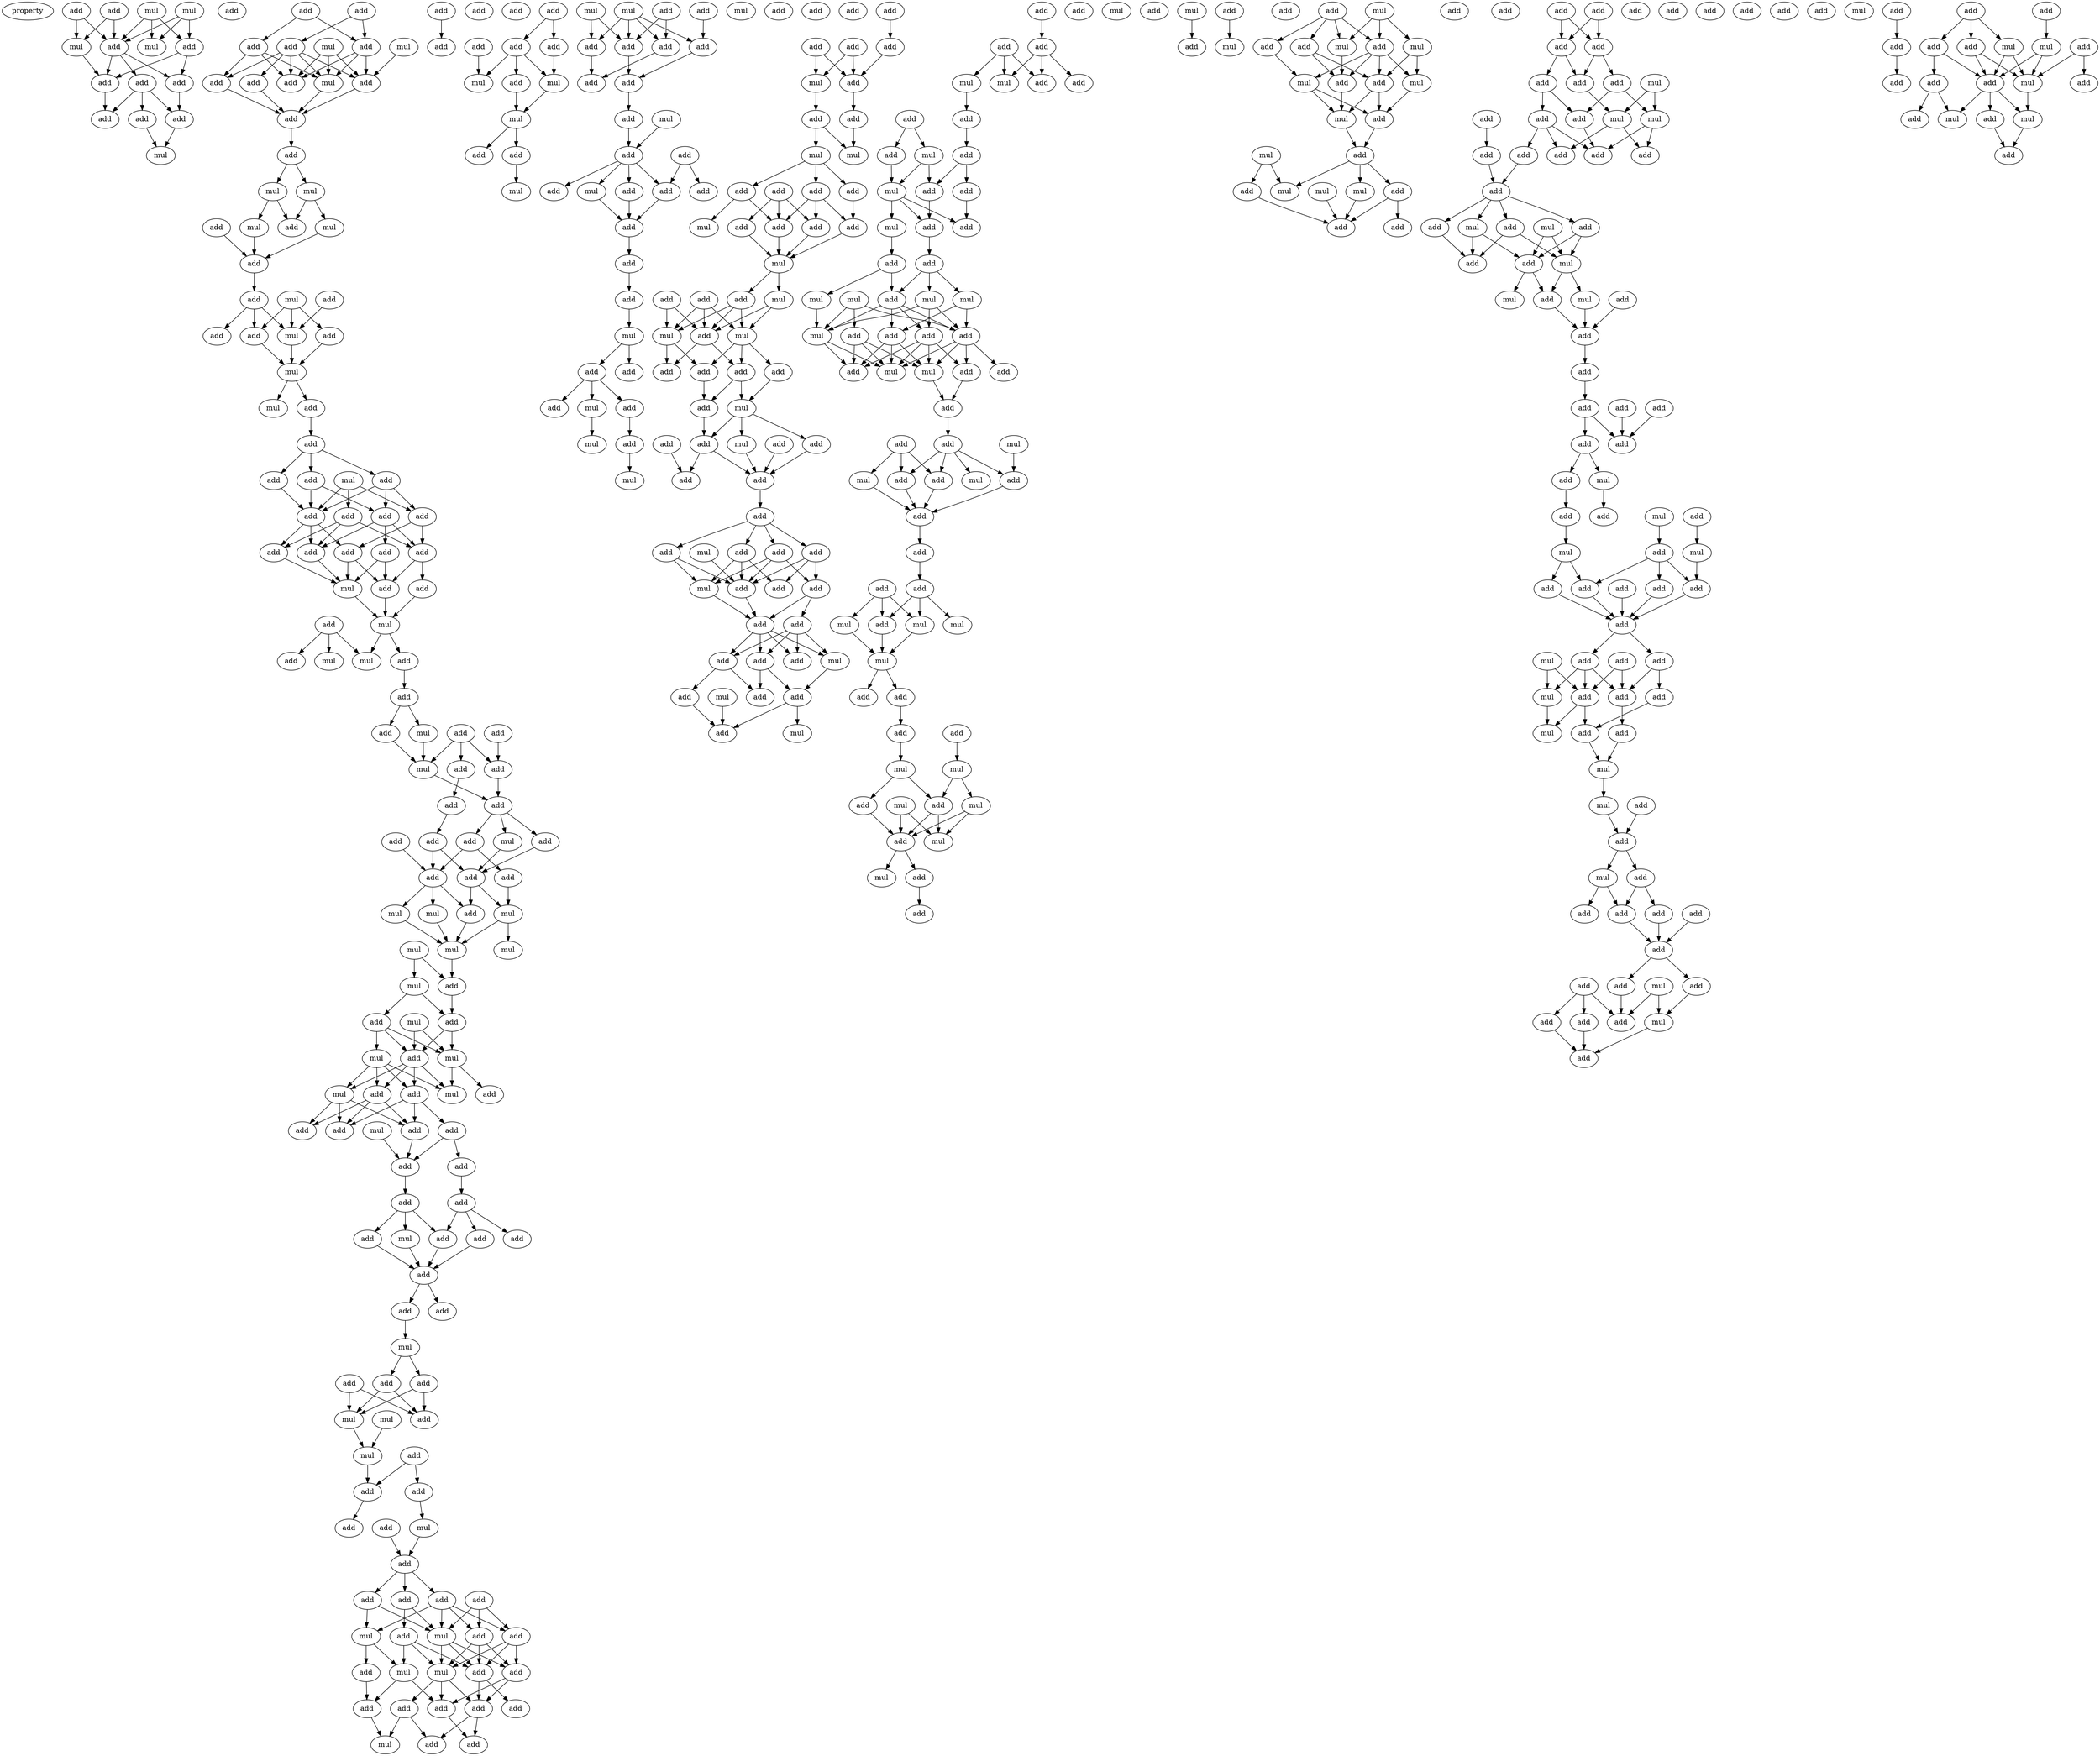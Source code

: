 digraph {
    node [fontcolor=black]
    property [mul=2,lf=1.1]
    0 [ label = mul ];
    1 [ label = mul ];
    2 [ label = add ];
    3 [ label = add ];
    4 [ label = mul ];
    5 [ label = add ];
    6 [ label = add ];
    7 [ label = mul ];
    8 [ label = add ];
    9 [ label = add ];
    10 [ label = add ];
    11 [ label = add ];
    12 [ label = add ];
    13 [ label = add ];
    14 [ label = mul ];
    15 [ label = add ];
    16 [ label = add ];
    17 [ label = add ];
    18 [ label = mul ];
    19 [ label = add ];
    20 [ label = add ];
    21 [ label = mul ];
    22 [ label = add ];
    23 [ label = mul ];
    24 [ label = add ];
    25 [ label = add ];
    26 [ label = add ];
    27 [ label = add ];
    28 [ label = add ];
    29 [ label = add ];
    30 [ label = add ];
    31 [ label = add ];
    32 [ label = mul ];
    33 [ label = mul ];
    34 [ label = mul ];
    35 [ label = add ];
    36 [ label = add ];
    37 [ label = add ];
    38 [ label = mul ];
    39 [ label = add ];
    40 [ label = add ];
    41 [ label = mul ];
    42 [ label = add ];
    43 [ label = mul ];
    44 [ label = add ];
    45 [ label = add ];
    46 [ label = add ];
    47 [ label = mul ];
    48 [ label = mul ];
    49 [ label = add ];
    50 [ label = add ];
    51 [ label = add ];
    52 [ label = mul ];
    53 [ label = add ];
    54 [ label = add ];
    55 [ label = add ];
    56 [ label = add ];
    57 [ label = add ];
    58 [ label = add ];
    59 [ label = add ];
    60 [ label = add ];
    61 [ label = add ];
    62 [ label = add ];
    63 [ label = add ];
    64 [ label = add ];
    65 [ label = mul ];
    66 [ label = add ];
    67 [ label = add ];
    68 [ label = add ];
    69 [ label = mul ];
    70 [ label = mul ];
    71 [ label = add ];
    72 [ label = add ];
    73 [ label = mul ];
    74 [ label = add ];
    75 [ label = add ];
    76 [ label = add ];
    77 [ label = add ];
    78 [ label = mul ];
    79 [ label = mul ];
    80 [ label = add ];
    81 [ label = add ];
    82 [ label = add ];
    83 [ label = add ];
    84 [ label = mul ];
    85 [ label = add ];
    86 [ label = add ];
    87 [ label = add ];
    88 [ label = add ];
    89 [ label = add ];
    90 [ label = add ];
    91 [ label = add ];
    92 [ label = add ];
    93 [ label = mul ];
    94 [ label = mul ];
    95 [ label = mul ];
    96 [ label = mul ];
    97 [ label = mul ];
    98 [ label = mul ];
    99 [ label = add ];
    100 [ label = mul ];
    101 [ label = add ];
    102 [ label = mul ];
    103 [ label = add ];
    104 [ label = add ];
    105 [ label = mul ];
    106 [ label = mul ];
    107 [ label = mul ];
    108 [ label = add ];
    109 [ label = add ];
    110 [ label = add ];
    111 [ label = mul ];
    112 [ label = mul ];
    113 [ label = add ];
    114 [ label = add ];
    115 [ label = add ];
    116 [ label = add ];
    117 [ label = add ];
    118 [ label = add ];
    119 [ label = add ];
    120 [ label = add ];
    121 [ label = add ];
    122 [ label = add ];
    123 [ label = mul ];
    124 [ label = add ];
    125 [ label = add ];
    126 [ label = add ];
    127 [ label = add ];
    128 [ label = add ];
    129 [ label = mul ];
    130 [ label = add ];
    131 [ label = add ];
    132 [ label = add ];
    133 [ label = mul ];
    134 [ label = mul ];
    135 [ label = add ];
    136 [ label = mul ];
    137 [ label = add ];
    138 [ label = add ];
    139 [ label = add ];
    140 [ label = add ];
    141 [ label = add ];
    142 [ label = mul ];
    143 [ label = add ];
    144 [ label = add ];
    145 [ label = add ];
    146 [ label = add ];
    147 [ label = add ];
    148 [ label = add ];
    149 [ label = mul ];
    150 [ label = add ];
    151 [ label = add ];
    152 [ label = mul ];
    153 [ label = add ];
    154 [ label = mul ];
    155 [ label = add ];
    156 [ label = mul ];
    157 [ label = add ];
    158 [ label = add ];
    159 [ label = add ];
    160 [ label = add ];
    161 [ label = add ];
    162 [ label = add ];
    163 [ label = mul ];
    164 [ label = add ];
    165 [ label = add ];
    166 [ label = add ];
    167 [ label = add ];
    168 [ label = add ];
    169 [ label = add ];
    170 [ label = mul ];
    171 [ label = mul ];
    172 [ label = add ];
    173 [ label = mul ];
    174 [ label = add ];
    175 [ label = add ];
    176 [ label = mul ];
    177 [ label = mul ];
    178 [ label = add ];
    179 [ label = add ];
    180 [ label = mul ];
    181 [ label = add ];
    182 [ label = add ];
    183 [ label = add ];
    184 [ label = add ];
    185 [ label = add ];
    186 [ label = add ];
    187 [ label = add ];
    188 [ label = mul ];
    189 [ label = add ];
    190 [ label = add ];
    191 [ label = add ];
    192 [ label = add ];
    193 [ label = add ];
    194 [ label = add ];
    195 [ label = mul ];
    196 [ label = add ];
    197 [ label = add ];
    198 [ label = mul ];
    199 [ label = add ];
    200 [ label = add ];
    201 [ label = add ];
    202 [ label = mul ];
    203 [ label = add ];
    204 [ label = add ];
    205 [ label = add ];
    206 [ label = mul ];
    207 [ label = add ];
    208 [ label = add ];
    209 [ label = add ];
    210 [ label = mul ];
    211 [ label = mul ];
    212 [ label = add ];
    213 [ label = add ];
    214 [ label = add ];
    215 [ label = add ];
    216 [ label = add ];
    217 [ label = mul ];
    218 [ label = add ];
    219 [ label = add ];
    220 [ label = mul ];
    221 [ label = mul ];
    222 [ label = add ];
    223 [ label = add ];
    224 [ label = add ];
    225 [ label = add ];
    226 [ label = add ];
    227 [ label = add ];
    228 [ label = add ];
    229 [ label = mul ];
    230 [ label = add ];
    231 [ label = mul ];
    232 [ label = add ];
    233 [ label = add ];
    234 [ label = add ];
    235 [ label = mul ];
    236 [ label = add ];
    237 [ label = mul ];
    238 [ label = mul ];
    239 [ label = add ];
    240 [ label = add ];
    241 [ label = add ];
    242 [ label = add ];
    243 [ label = mul ];
    244 [ label = add ];
    245 [ label = add ];
    246 [ label = add ];
    247 [ label = add ];
    248 [ label = add ];
    249 [ label = mul ];
    250 [ label = add ];
    251 [ label = add ];
    252 [ label = add ];
    253 [ label = add ];
    254 [ label = add ];
    255 [ label = mul ];
    256 [ label = add ];
    257 [ label = add ];
    258 [ label = mul ];
    259 [ label = add ];
    260 [ label = add ];
    261 [ label = add ];
    262 [ label = add ];
    263 [ label = add ];
    264 [ label = add ];
    265 [ label = mul ];
    266 [ label = add ];
    267 [ label = add ];
    268 [ label = add ];
    269 [ label = mul ];
    270 [ label = add ];
    271 [ label = add ];
    272 [ label = mul ];
    273 [ label = add ];
    274 [ label = add ];
    275 [ label = add ];
    276 [ label = add ];
    277 [ label = mul ];
    278 [ label = mul ];
    279 [ label = add ];
    280 [ label = add ];
    281 [ label = add ];
    282 [ label = add ];
    283 [ label = mul ];
    284 [ label = add ];
    285 [ label = add ];
    286 [ label = add ];
    287 [ label = mul ];
    288 [ label = add ];
    289 [ label = add ];
    290 [ label = mul ];
    291 [ label = add ];
    292 [ label = add ];
    293 [ label = add ];
    294 [ label = add ];
    295 [ label = add ];
    296 [ label = mul ];
    297 [ label = mul ];
    298 [ label = mul ];
    299 [ label = mul ];
    300 [ label = add ];
    301 [ label = add ];
    302 [ label = add ];
    303 [ label = add ];
    304 [ label = mul ];
    305 [ label = add ];
    306 [ label = mul ];
    307 [ label = mul ];
    308 [ label = add ];
    309 [ label = add ];
    310 [ label = add ];
    311 [ label = add ];
    312 [ label = mul ];
    313 [ label = add ];
    314 [ label = add ];
    315 [ label = add ];
    316 [ label = mul ];
    317 [ label = mul ];
    318 [ label = add ];
    319 [ label = add ];
    320 [ label = mul ];
    321 [ label = add ];
    322 [ label = add ];
    323 [ label = add ];
    324 [ label = mul ];
    325 [ label = add ];
    326 [ label = mul ];
    327 [ label = mul ];
    328 [ label = add ];
    329 [ label = mul ];
    330 [ label = mul ];
    331 [ label = add ];
    332 [ label = add ];
    333 [ label = add ];
    334 [ label = add ];
    335 [ label = add ];
    336 [ label = mul ];
    337 [ label = mul ];
    338 [ label = mul ];
    339 [ label = add ];
    340 [ label = add ];
    341 [ label = mul ];
    342 [ label = add ];
    343 [ label = add ];
    344 [ label = mul ];
    345 [ label = add ];
    346 [ label = mul ];
    347 [ label = mul ];
    348 [ label = add ];
    349 [ label = add ];
    350 [ label = add ];
    351 [ label = mul ];
    352 [ label = add ];
    353 [ label = add ];
    354 [ label = mul ];
    355 [ label = mul ];
    356 [ label = add ];
    357 [ label = add ];
    358 [ label = mul ];
    359 [ label = add ];
    360 [ label = mul ];
    361 [ label = mul ];
    362 [ label = add ];
    363 [ label = mul ];
    364 [ label = add ];
    365 [ label = add ];
    366 [ label = mul ];
    367 [ label = mul ];
    368 [ label = add ];
    369 [ label = mul ];
    370 [ label = add ];
    371 [ label = add ];
    372 [ label = add ];
    373 [ label = add ];
    374 [ label = add ];
    375 [ label = add ];
    376 [ label = add ];
    377 [ label = add ];
    378 [ label = add ];
    379 [ label = mul ];
    380 [ label = add ];
    381 [ label = add ];
    382 [ label = add ];
    383 [ label = add ];
    384 [ label = mul ];
    385 [ label = mul ];
    386 [ label = add ];
    387 [ label = add ];
    388 [ label = add ];
    389 [ label = add ];
    390 [ label = add ];
    391 [ label = add ];
    392 [ label = add ];
    393 [ label = add ];
    394 [ label = mul ];
    395 [ label = mul ];
    396 [ label = add ];
    397 [ label = add ];
    398 [ label = add ];
    399 [ label = add ];
    400 [ label = mul ];
    401 [ label = add ];
    402 [ label = mul ];
    403 [ label = mul ];
    404 [ label = add ];
    405 [ label = add ];
    406 [ label = add ];
    407 [ label = add ];
    408 [ label = add ];
    409 [ label = add ];
    410 [ label = add ];
    411 [ label = add ];
    412 [ label = add ];
    413 [ label = add ];
    414 [ label = add ];
    415 [ label = mul ];
    416 [ label = mul ];
    417 [ label = add ];
    418 [ label = add ];
    419 [ label = add ];
    420 [ label = add ];
    421 [ label = mul ];
    422 [ label = mul ];
    423 [ label = add ];
    424 [ label = add ];
    425 [ label = add ];
    426 [ label = add ];
    427 [ label = add ];
    428 [ label = add ];
    429 [ label = add ];
    430 [ label = mul ];
    431 [ label = add ];
    432 [ label = add ];
    433 [ label = add ];
    434 [ label = add ];
    435 [ label = add ];
    436 [ label = mul ];
    437 [ label = mul ];
    438 [ label = add ];
    439 [ label = add ];
    440 [ label = mul ];
    441 [ label = mul ];
    442 [ label = add ];
    443 [ label = add ];
    444 [ label = mul ];
    445 [ label = add ];
    446 [ label = add ];
    447 [ label = add ];
    448 [ label = add ];
    449 [ label = add ];
    450 [ label = add ];
    451 [ label = add ];
    452 [ label = add ];
    453 [ label = mul ];
    454 [ label = add ];
    455 [ label = add ];
    456 [ label = add ];
    457 [ label = add ];
    458 [ label = add ];
    459 [ label = mul ];
    460 [ label = add ];
    461 [ label = add ];
    462 [ label = add ];
    463 [ label = add ];
    464 [ label = mul ];
    465 [ label = add ];
    466 [ label = add ];
    467 [ label = add ];
    468 [ label = add ];
    469 [ label = add ];
    470 [ label = mul ];
    471 [ label = mul ];
    472 [ label = add ];
    473 [ label = add ];
    474 [ label = add ];
    475 [ label = add ];
    476 [ label = add ];
    477 [ label = add ];
    478 [ label = mul ];
    479 [ label = mul ];
    480 [ label = mul ];
    481 [ label = add ];
    482 [ label = add ];
    483 [ label = add ];
    0 -> 4 [ name = 0 ];
    0 -> 5 [ name = 1 ];
    0 -> 6 [ name = 2 ];
    1 -> 4 [ name = 3 ];
    1 -> 5 [ name = 4 ];
    1 -> 6 [ name = 5 ];
    2 -> 5 [ name = 6 ];
    2 -> 7 [ name = 7 ];
    3 -> 5 [ name = 8 ];
    3 -> 7 [ name = 9 ];
    5 -> 8 [ name = 10 ];
    5 -> 9 [ name = 11 ];
    5 -> 10 [ name = 12 ];
    6 -> 8 [ name = 13 ];
    6 -> 10 [ name = 14 ];
    7 -> 8 [ name = 15 ];
    8 -> 11 [ name = 16 ];
    9 -> 11 [ name = 17 ];
    9 -> 12 [ name = 18 ];
    9 -> 13 [ name = 19 ];
    10 -> 13 [ name = 20 ];
    12 -> 14 [ name = 21 ];
    13 -> 14 [ name = 22 ];
    16 -> 19 [ name = 23 ];
    16 -> 20 [ name = 24 ];
    17 -> 19 [ name = 25 ];
    17 -> 22 [ name = 26 ];
    18 -> 25 [ name = 27 ];
    19 -> 23 [ name = 28 ];
    19 -> 24 [ name = 29 ];
    19 -> 25 [ name = 30 ];
    20 -> 23 [ name = 31 ];
    20 -> 24 [ name = 32 ];
    20 -> 25 [ name = 33 ];
    20 -> 26 [ name = 34 ];
    20 -> 27 [ name = 35 ];
    21 -> 23 [ name = 36 ];
    21 -> 24 [ name = 37 ];
    21 -> 25 [ name = 38 ];
    22 -> 23 [ name = 39 ];
    22 -> 24 [ name = 40 ];
    22 -> 27 [ name = 41 ];
    23 -> 28 [ name = 42 ];
    25 -> 28 [ name = 43 ];
    26 -> 28 [ name = 44 ];
    27 -> 28 [ name = 45 ];
    28 -> 31 [ name = 46 ];
    29 -> 30 [ name = 47 ];
    31 -> 32 [ name = 48 ];
    31 -> 33 [ name = 49 ];
    32 -> 34 [ name = 50 ];
    32 -> 35 [ name = 51 ];
    33 -> 35 [ name = 52 ];
    33 -> 38 [ name = 53 ];
    34 -> 39 [ name = 54 ];
    36 -> 39 [ name = 55 ];
    38 -> 39 [ name = 56 ];
    39 -> 42 [ name = 57 ];
    40 -> 43 [ name = 58 ];
    41 -> 43 [ name = 59 ];
    41 -> 44 [ name = 60 ];
    41 -> 45 [ name = 61 ];
    42 -> 43 [ name = 62 ];
    42 -> 44 [ name = 63 ];
    42 -> 46 [ name = 64 ];
    43 -> 47 [ name = 65 ];
    44 -> 47 [ name = 66 ];
    45 -> 47 [ name = 67 ];
    47 -> 48 [ name = 68 ];
    47 -> 49 [ name = 69 ];
    49 -> 51 [ name = 70 ];
    51 -> 53 [ name = 71 ];
    51 -> 54 [ name = 72 ];
    51 -> 55 [ name = 73 ];
    52 -> 57 [ name = 74 ];
    52 -> 58 [ name = 75 ];
    52 -> 59 [ name = 76 ];
    53 -> 56 [ name = 77 ];
    53 -> 57 [ name = 78 ];
    53 -> 58 [ name = 79 ];
    54 -> 58 [ name = 80 ];
    55 -> 56 [ name = 81 ];
    55 -> 58 [ name = 82 ];
    56 -> 61 [ name = 83 ];
    56 -> 62 [ name = 84 ];
    56 -> 63 [ name = 85 ];
    57 -> 62 [ name = 86 ];
    57 -> 64 [ name = 87 ];
    58 -> 60 [ name = 88 ];
    58 -> 61 [ name = 89 ];
    58 -> 64 [ name = 90 ];
    59 -> 60 [ name = 91 ];
    59 -> 61 [ name = 92 ];
    59 -> 62 [ name = 93 ];
    60 -> 65 [ name = 94 ];
    61 -> 65 [ name = 95 ];
    62 -> 66 [ name = 96 ];
    62 -> 67 [ name = 97 ];
    63 -> 65 [ name = 98 ];
    63 -> 66 [ name = 99 ];
    64 -> 65 [ name = 100 ];
    64 -> 66 [ name = 101 ];
    65 -> 69 [ name = 102 ];
    66 -> 69 [ name = 103 ];
    67 -> 69 [ name = 104 ];
    68 -> 70 [ name = 105 ];
    68 -> 71 [ name = 106 ];
    68 -> 73 [ name = 107 ];
    69 -> 70 [ name = 108 ];
    69 -> 72 [ name = 109 ];
    72 -> 74 [ name = 110 ];
    74 -> 76 [ name = 111 ];
    74 -> 78 [ name = 112 ];
    75 -> 81 [ name = 113 ];
    76 -> 79 [ name = 114 ];
    77 -> 79 [ name = 115 ];
    77 -> 80 [ name = 116 ];
    77 -> 81 [ name = 117 ];
    78 -> 79 [ name = 118 ];
    79 -> 83 [ name = 119 ];
    80 -> 82 [ name = 120 ];
    81 -> 83 [ name = 121 ];
    82 -> 85 [ name = 122 ];
    83 -> 84 [ name = 123 ];
    83 -> 86 [ name = 124 ];
    83 -> 87 [ name = 125 ];
    84 -> 91 [ name = 126 ];
    85 -> 89 [ name = 127 ];
    85 -> 91 [ name = 128 ];
    86 -> 91 [ name = 129 ];
    87 -> 89 [ name = 130 ];
    87 -> 90 [ name = 131 ];
    88 -> 89 [ name = 132 ];
    89 -> 92 [ name = 133 ];
    89 -> 93 [ name = 134 ];
    89 -> 94 [ name = 135 ];
    90 -> 95 [ name = 136 ];
    91 -> 92 [ name = 137 ];
    91 -> 95 [ name = 138 ];
    92 -> 96 [ name = 139 ];
    93 -> 96 [ name = 140 ];
    94 -> 96 [ name = 141 ];
    95 -> 96 [ name = 142 ];
    95 -> 98 [ name = 143 ];
    96 -> 99 [ name = 144 ];
    97 -> 99 [ name = 145 ];
    97 -> 100 [ name = 146 ];
    99 -> 103 [ name = 147 ];
    100 -> 101 [ name = 148 ];
    100 -> 103 [ name = 149 ];
    101 -> 104 [ name = 150 ];
    101 -> 105 [ name = 151 ];
    101 -> 106 [ name = 152 ];
    102 -> 104 [ name = 153 ];
    102 -> 105 [ name = 154 ];
    103 -> 104 [ name = 155 ];
    103 -> 105 [ name = 156 ];
    104 -> 107 [ name = 157 ];
    104 -> 108 [ name = 158 ];
    104 -> 110 [ name = 159 ];
    104 -> 111 [ name = 160 ];
    105 -> 109 [ name = 161 ];
    105 -> 111 [ name = 162 ];
    106 -> 107 [ name = 163 ];
    106 -> 108 [ name = 164 ];
    106 -> 110 [ name = 165 ];
    106 -> 111 [ name = 166 ];
    107 -> 113 [ name = 167 ];
    107 -> 115 [ name = 168 ];
    107 -> 116 [ name = 169 ];
    108 -> 113 [ name = 170 ];
    108 -> 115 [ name = 171 ];
    108 -> 116 [ name = 172 ];
    110 -> 113 [ name = 173 ];
    110 -> 114 [ name = 174 ];
    110 -> 116 [ name = 175 ];
    112 -> 117 [ name = 176 ];
    114 -> 117 [ name = 177 ];
    114 -> 118 [ name = 178 ];
    116 -> 117 [ name = 179 ];
    117 -> 119 [ name = 180 ];
    118 -> 120 [ name = 181 ];
    119 -> 122 [ name = 182 ];
    119 -> 123 [ name = 183 ];
    119 -> 125 [ name = 184 ];
    120 -> 121 [ name = 185 ];
    120 -> 124 [ name = 186 ];
    120 -> 125 [ name = 187 ];
    122 -> 126 [ name = 188 ];
    123 -> 126 [ name = 189 ];
    124 -> 126 [ name = 190 ];
    125 -> 126 [ name = 191 ];
    126 -> 127 [ name = 192 ];
    126 -> 128 [ name = 193 ];
    127 -> 129 [ name = 194 ];
    129 -> 130 [ name = 195 ];
    129 -> 131 [ name = 196 ];
    130 -> 133 [ name = 197 ];
    130 -> 135 [ name = 198 ];
    131 -> 133 [ name = 199 ];
    131 -> 135 [ name = 200 ];
    132 -> 133 [ name = 201 ];
    132 -> 135 [ name = 202 ];
    133 -> 136 [ name = 203 ];
    134 -> 136 [ name = 204 ];
    136 -> 138 [ name = 205 ];
    137 -> 138 [ name = 206 ];
    137 -> 139 [ name = 207 ];
    138 -> 140 [ name = 208 ];
    139 -> 142 [ name = 209 ];
    141 -> 143 [ name = 210 ];
    142 -> 143 [ name = 211 ];
    143 -> 144 [ name = 212 ];
    143 -> 146 [ name = 213 ];
    143 -> 147 [ name = 214 ];
    144 -> 149 [ name = 215 ];
    144 -> 152 [ name = 216 ];
    145 -> 150 [ name = 217 ];
    145 -> 151 [ name = 218 ];
    145 -> 152 [ name = 219 ];
    146 -> 149 [ name = 220 ];
    146 -> 150 [ name = 221 ];
    146 -> 151 [ name = 222 ];
    146 -> 152 [ name = 223 ];
    147 -> 148 [ name = 224 ];
    147 -> 152 [ name = 225 ];
    148 -> 153 [ name = 226 ];
    148 -> 154 [ name = 227 ];
    148 -> 156 [ name = 228 ];
    149 -> 156 [ name = 229 ];
    149 -> 157 [ name = 230 ];
    150 -> 153 [ name = 231 ];
    150 -> 154 [ name = 232 ];
    150 -> 155 [ name = 233 ];
    151 -> 153 [ name = 234 ];
    151 -> 154 [ name = 235 ];
    151 -> 155 [ name = 236 ];
    152 -> 153 [ name = 237 ];
    152 -> 154 [ name = 238 ];
    152 -> 155 [ name = 239 ];
    153 -> 159 [ name = 240 ];
    153 -> 162 [ name = 241 ];
    154 -> 159 [ name = 242 ];
    154 -> 160 [ name = 243 ];
    154 -> 161 [ name = 244 ];
    155 -> 159 [ name = 245 ];
    155 -> 160 [ name = 246 ];
    156 -> 158 [ name = 247 ];
    156 -> 160 [ name = 248 ];
    157 -> 158 [ name = 249 ];
    158 -> 163 [ name = 250 ];
    159 -> 164 [ name = 251 ];
    159 -> 165 [ name = 252 ];
    160 -> 165 [ name = 253 ];
    161 -> 163 [ name = 254 ];
    161 -> 164 [ name = 255 ];
    166 -> 167 [ name = 256 ];
    166 -> 168 [ name = 257 ];
    167 -> 170 [ name = 258 ];
    167 -> 171 [ name = 259 ];
    167 -> 172 [ name = 260 ];
    168 -> 171 [ name = 261 ];
    169 -> 170 [ name = 262 ];
    171 -> 173 [ name = 263 ];
    172 -> 173 [ name = 264 ];
    173 -> 174 [ name = 265 ];
    173 -> 175 [ name = 266 ];
    175 -> 176 [ name = 267 ];
    177 -> 181 [ name = 268 ];
    177 -> 182 [ name = 269 ];
    177 -> 183 [ name = 270 ];
    177 -> 184 [ name = 271 ];
    178 -> 181 [ name = 272 ];
    178 -> 182 [ name = 273 ];
    179 -> 183 [ name = 274 ];
    180 -> 182 [ name = 275 ];
    180 -> 184 [ name = 276 ];
    181 -> 186 [ name = 277 ];
    182 -> 185 [ name = 278 ];
    183 -> 185 [ name = 279 ];
    184 -> 186 [ name = 280 ];
    185 -> 187 [ name = 281 ];
    187 -> 190 [ name = 282 ];
    188 -> 190 [ name = 283 ];
    189 -> 191 [ name = 284 ];
    189 -> 193 [ name = 285 ];
    190 -> 192 [ name = 286 ];
    190 -> 193 [ name = 287 ];
    190 -> 194 [ name = 288 ];
    190 -> 195 [ name = 289 ];
    193 -> 196 [ name = 290 ];
    194 -> 196 [ name = 291 ];
    195 -> 196 [ name = 292 ];
    196 -> 197 [ name = 293 ];
    197 -> 200 [ name = 294 ];
    200 -> 202 [ name = 295 ];
    202 -> 203 [ name = 296 ];
    202 -> 204 [ name = 297 ];
    203 -> 205 [ name = 298 ];
    203 -> 206 [ name = 299 ];
    203 -> 207 [ name = 300 ];
    206 -> 210 [ name = 301 ];
    207 -> 208 [ name = 302 ];
    208 -> 211 [ name = 303 ];
    212 -> 215 [ name = 304 ];
    213 -> 216 [ name = 305 ];
    213 -> 217 [ name = 306 ];
    214 -> 216 [ name = 307 ];
    214 -> 217 [ name = 308 ];
    215 -> 216 [ name = 309 ];
    216 -> 219 [ name = 310 ];
    217 -> 218 [ name = 311 ];
    218 -> 220 [ name = 312 ];
    218 -> 221 [ name = 313 ];
    219 -> 220 [ name = 314 ];
    221 -> 222 [ name = 315 ];
    221 -> 224 [ name = 316 ];
    221 -> 225 [ name = 317 ];
    222 -> 228 [ name = 318 ];
    223 -> 226 [ name = 319 ];
    223 -> 227 [ name = 320 ];
    223 -> 230 [ name = 321 ];
    224 -> 226 [ name = 322 ];
    224 -> 228 [ name = 323 ];
    224 -> 230 [ name = 324 ];
    225 -> 226 [ name = 325 ];
    225 -> 229 [ name = 326 ];
    226 -> 231 [ name = 327 ];
    227 -> 231 [ name = 328 ];
    228 -> 231 [ name = 329 ];
    230 -> 231 [ name = 330 ];
    231 -> 232 [ name = 331 ];
    231 -> 235 [ name = 332 ];
    232 -> 236 [ name = 333 ];
    232 -> 237 [ name = 334 ];
    232 -> 238 [ name = 335 ];
    233 -> 236 [ name = 336 ];
    233 -> 237 [ name = 337 ];
    234 -> 236 [ name = 338 ];
    234 -> 237 [ name = 339 ];
    234 -> 238 [ name = 340 ];
    235 -> 236 [ name = 341 ];
    235 -> 238 [ name = 342 ];
    236 -> 239 [ name = 343 ];
    236 -> 240 [ name = 344 ];
    237 -> 239 [ name = 345 ];
    237 -> 241 [ name = 346 ];
    238 -> 240 [ name = 347 ];
    238 -> 241 [ name = 348 ];
    238 -> 242 [ name = 349 ];
    240 -> 243 [ name = 350 ];
    240 -> 244 [ name = 351 ];
    241 -> 244 [ name = 352 ];
    242 -> 243 [ name = 353 ];
    243 -> 246 [ name = 354 ];
    243 -> 248 [ name = 355 ];
    243 -> 249 [ name = 356 ];
    244 -> 248 [ name = 357 ];
    245 -> 250 [ name = 358 ];
    246 -> 251 [ name = 359 ];
    247 -> 251 [ name = 360 ];
    248 -> 250 [ name = 361 ];
    248 -> 251 [ name = 362 ];
    249 -> 251 [ name = 363 ];
    251 -> 252 [ name = 364 ];
    252 -> 253 [ name = 365 ];
    252 -> 254 [ name = 366 ];
    252 -> 256 [ name = 367 ];
    252 -> 257 [ name = 368 ];
    253 -> 258 [ name = 369 ];
    253 -> 259 [ name = 370 ];
    254 -> 259 [ name = 371 ];
    254 -> 260 [ name = 372 ];
    254 -> 261 [ name = 373 ];
    255 -> 259 [ name = 374 ];
    256 -> 258 [ name = 375 ];
    256 -> 259 [ name = 376 ];
    256 -> 261 [ name = 377 ];
    257 -> 258 [ name = 378 ];
    257 -> 259 [ name = 379 ];
    257 -> 260 [ name = 380 ];
    258 -> 263 [ name = 381 ];
    259 -> 263 [ name = 382 ];
    260 -> 262 [ name = 383 ];
    260 -> 263 [ name = 384 ];
    262 -> 264 [ name = 385 ];
    262 -> 265 [ name = 386 ];
    262 -> 266 [ name = 387 ];
    262 -> 267 [ name = 388 ];
    263 -> 264 [ name = 389 ];
    263 -> 265 [ name = 390 ];
    263 -> 266 [ name = 391 ];
    263 -> 267 [ name = 392 ];
    264 -> 270 [ name = 393 ];
    264 -> 271 [ name = 394 ];
    265 -> 268 [ name = 395 ];
    266 -> 268 [ name = 396 ];
    266 -> 271 [ name = 397 ];
    268 -> 272 [ name = 398 ];
    268 -> 273 [ name = 399 ];
    269 -> 273 [ name = 400 ];
    270 -> 273 [ name = 401 ];
    274 -> 275 [ name = 402 ];
    275 -> 277 [ name = 403 ];
    275 -> 279 [ name = 404 ];
    275 -> 280 [ name = 405 ];
    276 -> 277 [ name = 406 ];
    276 -> 278 [ name = 407 ];
    276 -> 280 [ name = 408 ];
    278 -> 282 [ name = 409 ];
    281 -> 283 [ name = 410 ];
    281 -> 284 [ name = 411 ];
    282 -> 285 [ name = 412 ];
    283 -> 286 [ name = 413 ];
    283 -> 287 [ name = 414 ];
    284 -> 287 [ name = 415 ];
    285 -> 286 [ name = 416 ];
    285 -> 288 [ name = 417 ];
    286 -> 292 [ name = 418 ];
    287 -> 290 [ name = 419 ];
    287 -> 291 [ name = 420 ];
    287 -> 292 [ name = 421 ];
    288 -> 291 [ name = 422 ];
    290 -> 294 [ name = 423 ];
    292 -> 293 [ name = 424 ];
    293 -> 295 [ name = 425 ];
    293 -> 297 [ name = 426 ];
    293 -> 298 [ name = 427 ];
    294 -> 295 [ name = 428 ];
    294 -> 296 [ name = 429 ];
    295 -> 300 [ name = 430 ];
    295 -> 301 [ name = 431 ];
    295 -> 302 [ name = 432 ];
    295 -> 304 [ name = 433 ];
    296 -> 304 [ name = 434 ];
    297 -> 300 [ name = 435 ];
    297 -> 301 [ name = 436 ];
    298 -> 301 [ name = 437 ];
    298 -> 302 [ name = 438 ];
    298 -> 304 [ name = 439 ];
    299 -> 301 [ name = 440 ];
    299 -> 303 [ name = 441 ];
    299 -> 304 [ name = 442 ];
    300 -> 306 [ name = 443 ];
    300 -> 307 [ name = 444 ];
    300 -> 308 [ name = 445 ];
    301 -> 305 [ name = 446 ];
    301 -> 306 [ name = 447 ];
    301 -> 307 [ name = 448 ];
    301 -> 309 [ name = 449 ];
    302 -> 306 [ name = 450 ];
    302 -> 307 [ name = 451 ];
    302 -> 308 [ name = 452 ];
    302 -> 309 [ name = 453 ];
    303 -> 306 [ name = 454 ];
    303 -> 307 [ name = 455 ];
    303 -> 308 [ name = 456 ];
    304 -> 307 [ name = 457 ];
    304 -> 308 [ name = 458 ];
    306 -> 310 [ name = 459 ];
    309 -> 310 [ name = 460 ];
    310 -> 313 [ name = 461 ];
    311 -> 314 [ name = 462 ];
    311 -> 315 [ name = 463 ];
    311 -> 316 [ name = 464 ];
    312 -> 318 [ name = 465 ];
    313 -> 314 [ name = 466 ];
    313 -> 315 [ name = 467 ];
    313 -> 317 [ name = 468 ];
    313 -> 318 [ name = 469 ];
    314 -> 319 [ name = 470 ];
    315 -> 319 [ name = 471 ];
    316 -> 319 [ name = 472 ];
    318 -> 319 [ name = 473 ];
    319 -> 321 [ name = 474 ];
    321 -> 322 [ name = 475 ];
    322 -> 325 [ name = 476 ];
    322 -> 326 [ name = 477 ];
    322 -> 327 [ name = 478 ];
    323 -> 324 [ name = 479 ];
    323 -> 325 [ name = 480 ];
    323 -> 326 [ name = 481 ];
    324 -> 329 [ name = 482 ];
    325 -> 329 [ name = 483 ];
    326 -> 329 [ name = 484 ];
    329 -> 331 [ name = 485 ];
    329 -> 332 [ name = 486 ];
    330 -> 335 [ name = 487 ];
    332 -> 333 [ name = 488 ];
    333 -> 336 [ name = 489 ];
    334 -> 337 [ name = 490 ];
    336 -> 339 [ name = 491 ];
    336 -> 342 [ name = 492 ];
    337 -> 341 [ name = 493 ];
    337 -> 342 [ name = 494 ];
    338 -> 345 [ name = 495 ];
    338 -> 346 [ name = 496 ];
    339 -> 345 [ name = 497 ];
    340 -> 344 [ name = 498 ];
    341 -> 345 [ name = 499 ];
    341 -> 346 [ name = 500 ];
    342 -> 345 [ name = 501 ];
    342 -> 346 [ name = 502 ];
    345 -> 347 [ name = 503 ];
    345 -> 348 [ name = 504 ];
    348 -> 349 [ name = 505 ];
    350 -> 352 [ name = 506 ];
    350 -> 353 [ name = 507 ];
    350 -> 355 [ name = 508 ];
    350 -> 356 [ name = 509 ];
    351 -> 353 [ name = 510 ];
    351 -> 354 [ name = 511 ];
    351 -> 355 [ name = 512 ];
    352 -> 358 [ name = 513 ];
    353 -> 357 [ name = 514 ];
    353 -> 358 [ name = 515 ];
    353 -> 359 [ name = 516 ];
    353 -> 360 [ name = 517 ];
    354 -> 359 [ name = 518 ];
    354 -> 360 [ name = 519 ];
    355 -> 357 [ name = 520 ];
    356 -> 357 [ name = 521 ];
    356 -> 359 [ name = 522 ];
    357 -> 361 [ name = 523 ];
    358 -> 361 [ name = 524 ];
    358 -> 362 [ name = 525 ];
    359 -> 361 [ name = 526 ];
    359 -> 362 [ name = 527 ];
    360 -> 362 [ name = 528 ];
    361 -> 364 [ name = 529 ];
    362 -> 364 [ name = 530 ];
    363 -> 366 [ name = 531 ];
    363 -> 368 [ name = 532 ];
    364 -> 365 [ name = 533 ];
    364 -> 366 [ name = 534 ];
    364 -> 367 [ name = 535 ];
    365 -> 370 [ name = 536 ];
    365 -> 371 [ name = 537 ];
    367 -> 370 [ name = 538 ];
    368 -> 370 [ name = 539 ];
    369 -> 370 [ name = 540 ];
    374 -> 376 [ name = 541 ];
    374 -> 377 [ name = 542 ];
    375 -> 376 [ name = 543 ];
    375 -> 377 [ name = 544 ];
    376 -> 380 [ name = 545 ];
    376 -> 381 [ name = 546 ];
    377 -> 378 [ name = 547 ];
    377 -> 381 [ name = 548 ];
    378 -> 384 [ name = 549 ];
    378 -> 386 [ name = 550 ];
    379 -> 384 [ name = 551 ];
    379 -> 385 [ name = 552 ];
    380 -> 382 [ name = 553 ];
    380 -> 386 [ name = 554 ];
    381 -> 385 [ name = 555 ];
    382 -> 387 [ name = 556 ];
    382 -> 390 [ name = 557 ];
    382 -> 391 [ name = 558 ];
    383 -> 389 [ name = 559 ];
    384 -> 388 [ name = 560 ];
    384 -> 390 [ name = 561 ];
    385 -> 388 [ name = 562 ];
    385 -> 391 [ name = 563 ];
    386 -> 390 [ name = 564 ];
    387 -> 392 [ name = 565 ];
    389 -> 392 [ name = 566 ];
    392 -> 393 [ name = 567 ];
    392 -> 395 [ name = 568 ];
    392 -> 396 [ name = 569 ];
    392 -> 397 [ name = 570 ];
    393 -> 398 [ name = 571 ];
    394 -> 399 [ name = 572 ];
    394 -> 400 [ name = 573 ];
    395 -> 398 [ name = 574 ];
    395 -> 399 [ name = 575 ];
    396 -> 399 [ name = 576 ];
    396 -> 400 [ name = 577 ];
    397 -> 398 [ name = 578 ];
    397 -> 400 [ name = 579 ];
    399 -> 402 [ name = 580 ];
    399 -> 404 [ name = 581 ];
    400 -> 403 [ name = 582 ];
    400 -> 404 [ name = 583 ];
    403 -> 406 [ name = 584 ];
    404 -> 406 [ name = 585 ];
    405 -> 406 [ name = 586 ];
    406 -> 407 [ name = 587 ];
    407 -> 409 [ name = 588 ];
    408 -> 413 [ name = 589 ];
    409 -> 411 [ name = 590 ];
    409 -> 413 [ name = 591 ];
    410 -> 413 [ name = 592 ];
    411 -> 414 [ name = 593 ];
    411 -> 415 [ name = 594 ];
    414 -> 417 [ name = 595 ];
    415 -> 419 [ name = 596 ];
    416 -> 420 [ name = 597 ];
    417 -> 421 [ name = 598 ];
    418 -> 422 [ name = 599 ];
    420 -> 423 [ name = 600 ];
    420 -> 425 [ name = 601 ];
    420 -> 427 [ name = 602 ];
    421 -> 423 [ name = 603 ];
    421 -> 426 [ name = 604 ];
    422 -> 427 [ name = 605 ];
    423 -> 428 [ name = 606 ];
    424 -> 428 [ name = 607 ];
    425 -> 428 [ name = 608 ];
    426 -> 428 [ name = 609 ];
    427 -> 428 [ name = 610 ];
    428 -> 429 [ name = 611 ];
    428 -> 432 [ name = 612 ];
    429 -> 433 [ name = 613 ];
    429 -> 434 [ name = 614 ];
    429 -> 436 [ name = 615 ];
    430 -> 434 [ name = 616 ];
    430 -> 436 [ name = 617 ];
    431 -> 433 [ name = 618 ];
    431 -> 434 [ name = 619 ];
    432 -> 433 [ name = 620 ];
    432 -> 435 [ name = 621 ];
    433 -> 439 [ name = 622 ];
    434 -> 437 [ name = 623 ];
    434 -> 438 [ name = 624 ];
    435 -> 438 [ name = 625 ];
    436 -> 437 [ name = 626 ];
    438 -> 440 [ name = 627 ];
    439 -> 440 [ name = 628 ];
    440 -> 441 [ name = 629 ];
    441 -> 443 [ name = 630 ];
    442 -> 443 [ name = 631 ];
    443 -> 444 [ name = 632 ];
    443 -> 445 [ name = 633 ];
    444 -> 446 [ name = 634 ];
    444 -> 450 [ name = 635 ];
    445 -> 447 [ name = 636 ];
    445 -> 450 [ name = 637 ];
    447 -> 451 [ name = 638 ];
    449 -> 451 [ name = 639 ];
    450 -> 451 [ name = 640 ];
    451 -> 452 [ name = 641 ];
    451 -> 456 [ name = 642 ];
    452 -> 459 [ name = 643 ];
    453 -> 458 [ name = 644 ];
    453 -> 459 [ name = 645 ];
    455 -> 457 [ name = 646 ];
    455 -> 458 [ name = 647 ];
    455 -> 460 [ name = 648 ];
    456 -> 458 [ name = 649 ];
    457 -> 461 [ name = 650 ];
    459 -> 461 [ name = 651 ];
    460 -> 461 [ name = 652 ];
    465 -> 466 [ name = 653 ];
    466 -> 467 [ name = 654 ];
    468 -> 470 [ name = 655 ];
    468 -> 472 [ name = 656 ];
    468 -> 473 [ name = 657 ];
    469 -> 471 [ name = 658 ];
    470 -> 477 [ name = 659 ];
    470 -> 478 [ name = 660 ];
    471 -> 477 [ name = 661 ];
    471 -> 478 [ name = 662 ];
    472 -> 477 [ name = 663 ];
    472 -> 478 [ name = 664 ];
    473 -> 475 [ name = 665 ];
    473 -> 477 [ name = 666 ];
    474 -> 476 [ name = 667 ];
    474 -> 478 [ name = 668 ];
    475 -> 479 [ name = 669 ];
    475 -> 481 [ name = 670 ];
    477 -> 479 [ name = 671 ];
    477 -> 480 [ name = 672 ];
    477 -> 482 [ name = 673 ];
    478 -> 480 [ name = 674 ];
    480 -> 483 [ name = 675 ];
    482 -> 483 [ name = 676 ];
}

